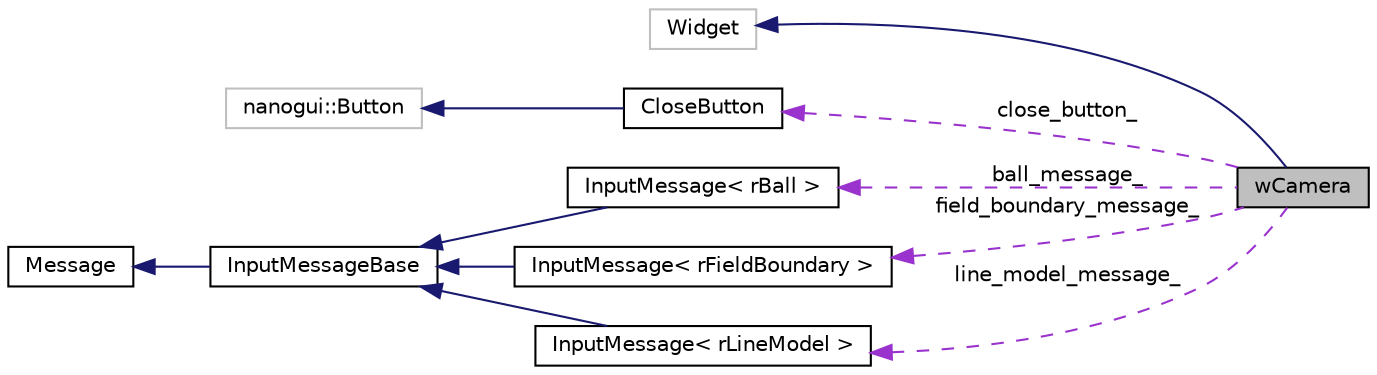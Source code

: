 digraph "wCamera"
{
  edge [fontname="Helvetica",fontsize="10",labelfontname="Helvetica",labelfontsize="10"];
  node [fontname="Helvetica",fontsize="10",shape=record];
  rankdir="LR";
  Node2 [label="wCamera",height=0.2,width=0.4,color="black", fillcolor="grey75", style="filled", fontcolor="black"];
  Node3 -> Node2 [dir="back",color="midnightblue",fontsize="10",style="solid",fontname="Helvetica"];
  Node3 [label="Widget",height=0.2,width=0.4,color="grey75", fillcolor="white", style="filled"];
  Node4 -> Node2 [dir="back",color="darkorchid3",fontsize="10",style="dashed",label=" close_button_" ,fontname="Helvetica"];
  Node4 [label="CloseButton",height=0.2,width=0.4,color="black", fillcolor="white", style="filled",URL="$classCloseButton.html",tooltip="CloseButton: nanogui button that closes the window it is in. "];
  Node5 -> Node4 [dir="back",color="midnightblue",fontsize="10",style="solid",fontname="Helvetica"];
  Node5 [label="nanogui::Button",height=0.2,width=0.4,color="grey75", fillcolor="white", style="filled"];
  Node6 -> Node2 [dir="back",color="darkorchid3",fontsize="10",style="dashed",label=" ball_message_" ,fontname="Helvetica"];
  Node6 [label="InputMessage\< rBall \>",height=0.2,width=0.4,color="black", fillcolor="white", style="filled",URL="$classInputMessage.html"];
  Node7 -> Node6 [dir="back",color="midnightblue",fontsize="10",style="solid",fontname="Helvetica"];
  Node7 [label="InputMessageBase",height=0.2,width=0.4,color="black", fillcolor="white", style="filled",URL="$classInputMessageBase.html",tooltip="InputMessage of a module. "];
  Node8 -> Node7 [dir="back",color="midnightblue",fontsize="10",style="solid",fontname="Helvetica"];
  Node8 [label="Message",height=0.2,width=0.4,color="black", fillcolor="white", style="filled",URL="$classMessage.html",tooltip="Message abstract class. "];
  Node9 -> Node2 [dir="back",color="darkorchid3",fontsize="10",style="dashed",label=" field_boundary_message_" ,fontname="Helvetica"];
  Node9 [label="InputMessage\< rFieldBoundary \>",height=0.2,width=0.4,color="black", fillcolor="white", style="filled",URL="$classInputMessage.html"];
  Node7 -> Node9 [dir="back",color="midnightblue",fontsize="10",style="solid",fontname="Helvetica"];
  Node10 -> Node2 [dir="back",color="darkorchid3",fontsize="10",style="dashed",label=" line_model_message_" ,fontname="Helvetica"];
  Node10 [label="InputMessage\< rLineModel \>",height=0.2,width=0.4,color="black", fillcolor="white", style="filled",URL="$classInputMessage.html"];
  Node7 -> Node10 [dir="back",color="midnightblue",fontsize="10",style="solid",fontname="Helvetica"];
}
